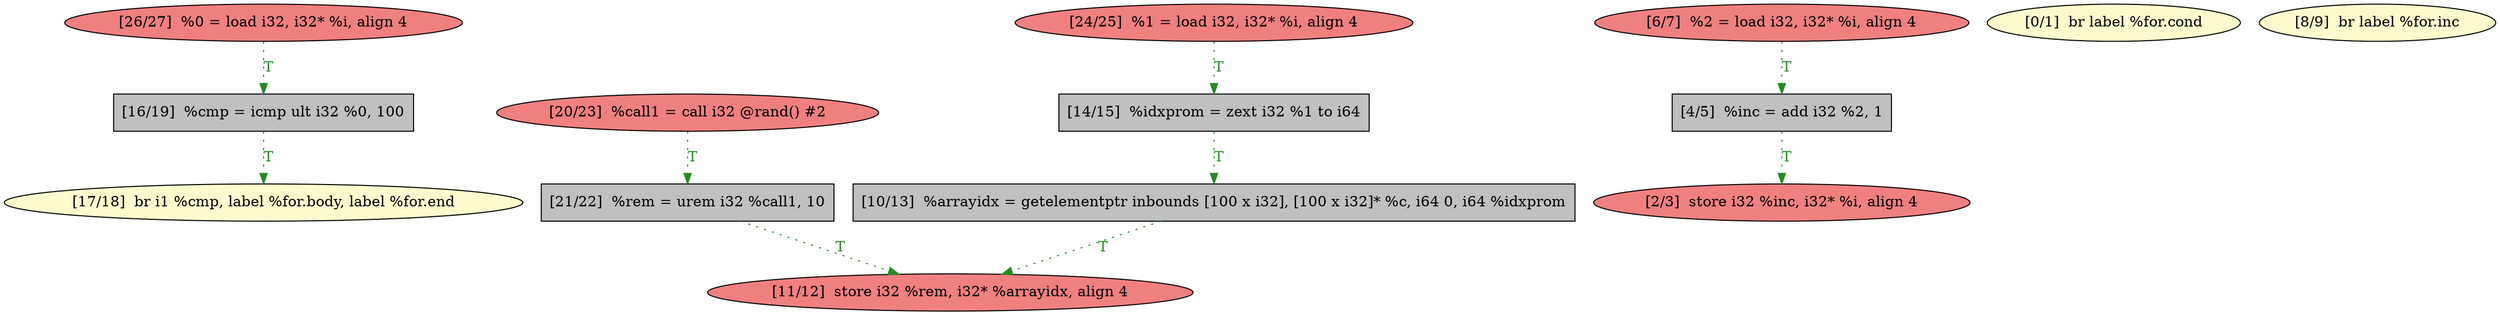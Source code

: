 
digraph G {


node262 [fillcolor=lemonchiffon,label="[17/18]  br i1 %cmp, label %for.body, label %for.end",shape=ellipse,style=filled ]
node260 [fillcolor=lightcoral,label="[11/12]  store i32 %rem, i32* %arrayidx, align 4",shape=ellipse,style=filled ]
node259 [fillcolor=lightcoral,label="[26/27]  %0 = load i32, i32* %i, align 4",shape=ellipse,style=filled ]
node258 [fillcolor=lightcoral,label="[24/25]  %1 = load i32, i32* %i, align 4",shape=ellipse,style=filled ]
node257 [fillcolor=lightcoral,label="[20/23]  %call1 = call i32 @rand() #2",shape=ellipse,style=filled ]
node255 [fillcolor=grey,label="[14/15]  %idxprom = zext i32 %1 to i64",shape=rectangle,style=filled ]
node250 [fillcolor=lightcoral,label="[2/3]  store i32 %inc, i32* %i, align 4",shape=ellipse,style=filled ]
node256 [fillcolor=grey,label="[16/19]  %cmp = icmp ult i32 %0, 100",shape=rectangle,style=filled ]
node249 [fillcolor=lemonchiffon,label="[0/1]  br label %for.cond",shape=ellipse,style=filled ]
node261 [fillcolor=grey,label="[21/22]  %rem = urem i32 %call1, 10",shape=rectangle,style=filled ]
node253 [fillcolor=lemonchiffon,label="[8/9]  br label %for.inc",shape=ellipse,style=filled ]
node251 [fillcolor=grey,label="[4/5]  %inc = add i32 %2, 1",shape=rectangle,style=filled ]
node252 [fillcolor=lightcoral,label="[6/7]  %2 = load i32, i32* %i, align 4",shape=ellipse,style=filled ]
node254 [fillcolor=grey,label="[10/13]  %arrayidx = getelementptr inbounds [100 x i32], [100 x i32]* %c, i64 0, i64 %idxprom",shape=rectangle,style=filled ]

node256->node262 [style=dotted,color=forestgreen,label="T",fontcolor=forestgreen ]
node255->node254 [style=dotted,color=forestgreen,label="T",fontcolor=forestgreen ]
node254->node260 [style=dotted,color=forestgreen,label="T",fontcolor=forestgreen ]
node259->node256 [style=dotted,color=forestgreen,label="T",fontcolor=forestgreen ]
node257->node261 [style=dotted,color=forestgreen,label="T",fontcolor=forestgreen ]
node261->node260 [style=dotted,color=forestgreen,label="T",fontcolor=forestgreen ]
node258->node255 [style=dotted,color=forestgreen,label="T",fontcolor=forestgreen ]
node252->node251 [style=dotted,color=forestgreen,label="T",fontcolor=forestgreen ]
node251->node250 [style=dotted,color=forestgreen,label="T",fontcolor=forestgreen ]


}
